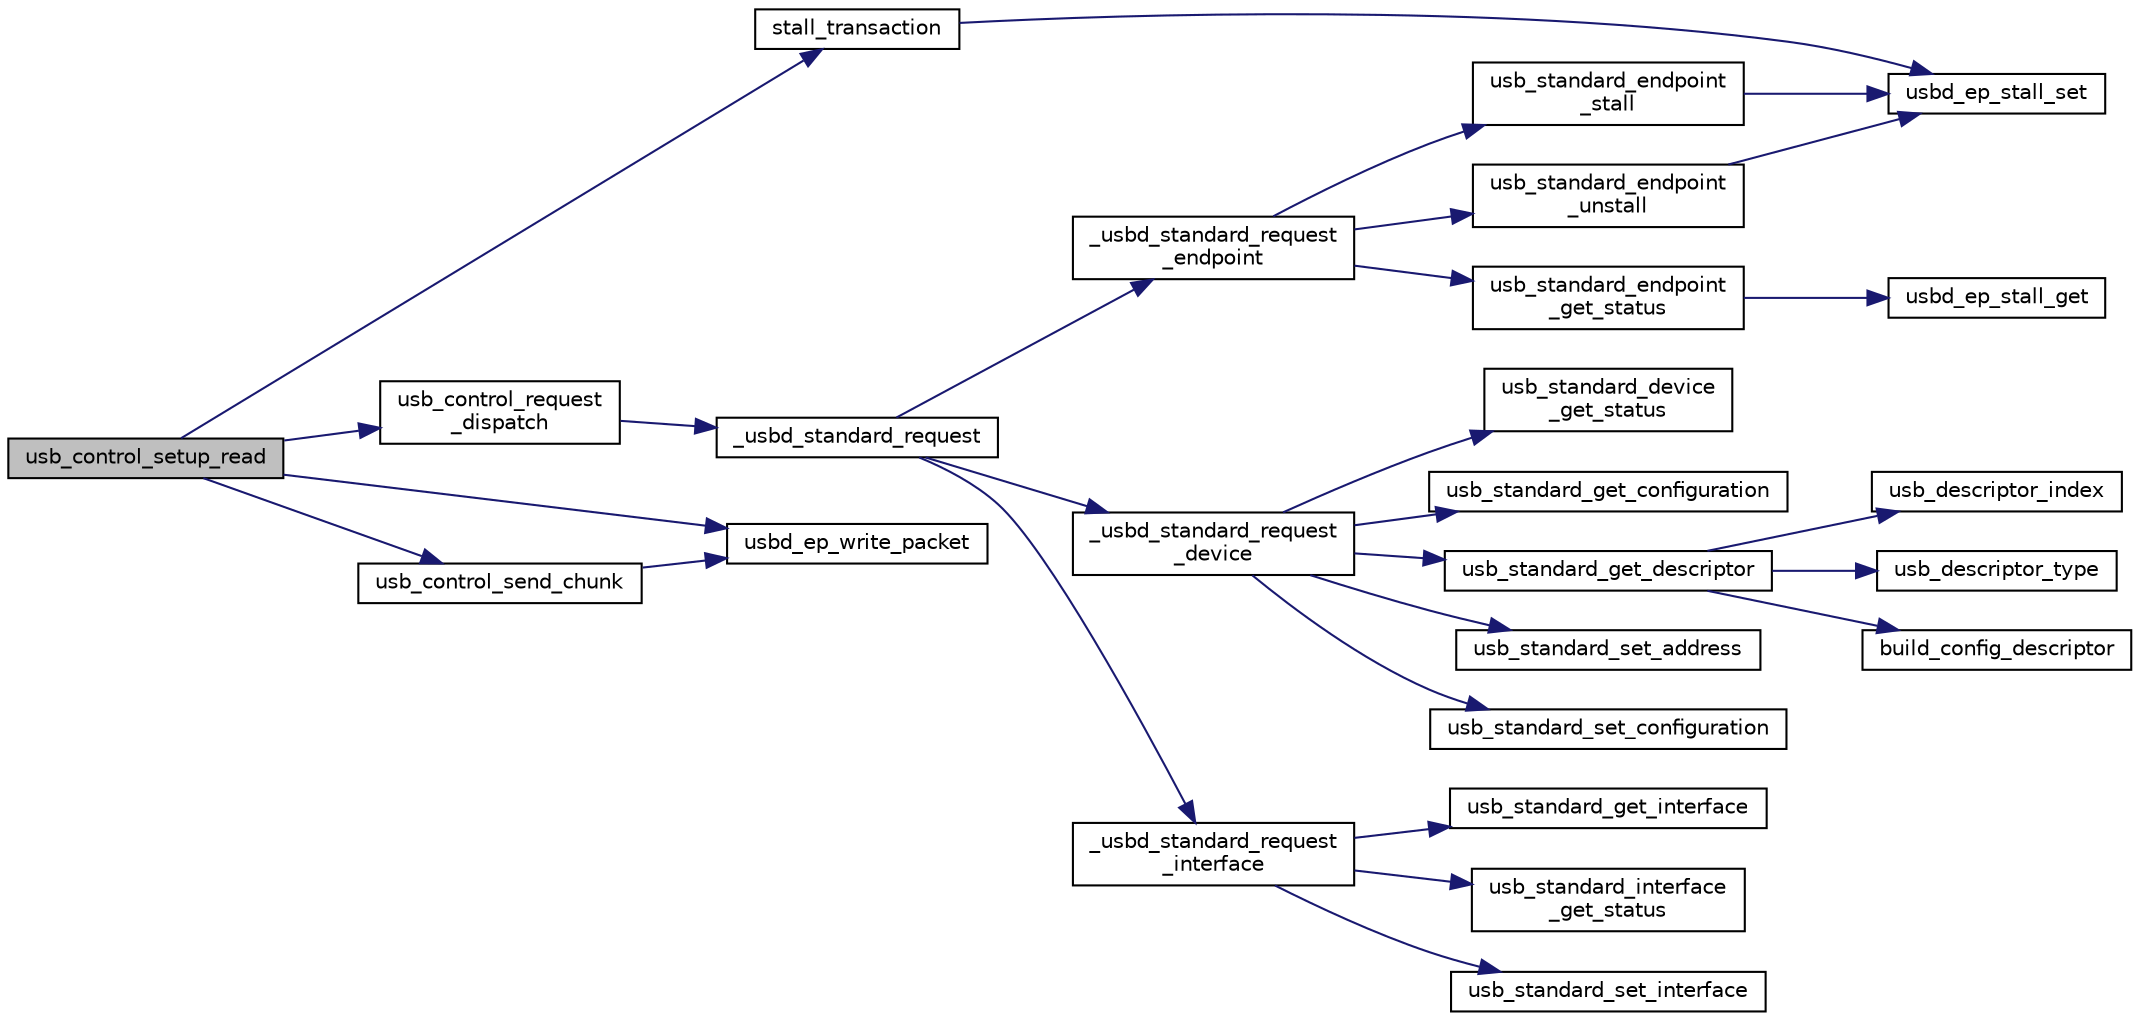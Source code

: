digraph "usb_control_setup_read"
{
  edge [fontname="Helvetica",fontsize="10",labelfontname="Helvetica",labelfontsize="10"];
  node [fontname="Helvetica",fontsize="10",shape=record];
  rankdir="LR";
  Node1 [label="usb_control_setup_read",height=0.2,width=0.4,color="black", fillcolor="grey75", style="filled", fontcolor="black"];
  Node1 -> Node2 [color="midnightblue",fontsize="10",style="solid",fontname="Helvetica"];
  Node2 [label="stall_transaction",height=0.2,width=0.4,color="black", fillcolor="white", style="filled",URL="$group__usb__control__file.html#gaf6f522923d66ffdea79fbbd4decc31d4"];
  Node2 -> Node3 [color="midnightblue",fontsize="10",style="solid",fontname="Helvetica"];
  Node3 [label="usbd_ep_stall_set",height=0.2,width=0.4,color="black", fillcolor="white", style="filled",URL="$group__usb__driver__defines.html#ga6d16be856512df298e40dfa31a216172"];
  Node1 -> Node4 [color="midnightblue",fontsize="10",style="solid",fontname="Helvetica"];
  Node4 [label="usb_control_request\l_dispatch",height=0.2,width=0.4,color="black", fillcolor="white", style="filled",URL="$group__usb__control__file.html#ga883123627c0bed716ec41d4d7f3c0a46"];
  Node4 -> Node5 [color="midnightblue",fontsize="10",style="solid",fontname="Helvetica"];
  Node5 [label="_usbd_standard_request",height=0.2,width=0.4,color="black", fillcolor="white", style="filled",URL="$usb__private_8h.html#a3347ca42a15acf3ae31d02126ba7d695"];
  Node5 -> Node6 [color="midnightblue",fontsize="10",style="solid",fontname="Helvetica"];
  Node6 [label="_usbd_standard_request\l_device",height=0.2,width=0.4,color="black", fillcolor="white", style="filled",URL="$usb__standard_8c.html#abd588664d0803d5bf7d4d263f34f2575"];
  Node6 -> Node7 [color="midnightblue",fontsize="10",style="solid",fontname="Helvetica"];
  Node7 [label="usb_standard_device\l_get_status",height=0.2,width=0.4,color="black", fillcolor="white", style="filled",URL="$group__usb__standard__file.html#ga2c512d44bd72a83d9b438859ab3ee352"];
  Node6 -> Node8 [color="midnightblue",fontsize="10",style="solid",fontname="Helvetica"];
  Node8 [label="usb_standard_get_configuration",height=0.2,width=0.4,color="black", fillcolor="white", style="filled",URL="$group__usb__standard__file.html#ga430326cdf658101dd4b02d52ebb0cf3c"];
  Node6 -> Node9 [color="midnightblue",fontsize="10",style="solid",fontname="Helvetica"];
  Node9 [label="usb_standard_get_descriptor",height=0.2,width=0.4,color="black", fillcolor="white", style="filled",URL="$group__usb__standard__file.html#gad9327961f96b6203ac232d69d53afcf6"];
  Node9 -> Node10 [color="midnightblue",fontsize="10",style="solid",fontname="Helvetica"];
  Node10 [label="usb_descriptor_index",height=0.2,width=0.4,color="black", fillcolor="white", style="filled",URL="$group__usb__standard__file.html#gaf52328d55b34702e49cb14ec9005ca19"];
  Node9 -> Node11 [color="midnightblue",fontsize="10",style="solid",fontname="Helvetica"];
  Node11 [label="usb_descriptor_type",height=0.2,width=0.4,color="black", fillcolor="white", style="filled",URL="$group__usb__standard__file.html#ga2df65bb0dcba3643cde420b3fdc08ff0"];
  Node9 -> Node12 [color="midnightblue",fontsize="10",style="solid",fontname="Helvetica"];
  Node12 [label="build_config_descriptor",height=0.2,width=0.4,color="black", fillcolor="white", style="filled",URL="$group__usb__standard__file.html#gaf8a21c66ec88535a258872791c468098"];
  Node6 -> Node13 [color="midnightblue",fontsize="10",style="solid",fontname="Helvetica"];
  Node13 [label="usb_standard_set_address",height=0.2,width=0.4,color="black", fillcolor="white", style="filled",URL="$group__usb__standard__file.html#ga2e39a66a58cc636b01e3d90cb70c7625"];
  Node6 -> Node14 [color="midnightblue",fontsize="10",style="solid",fontname="Helvetica"];
  Node14 [label="usb_standard_set_configuration",height=0.2,width=0.4,color="black", fillcolor="white", style="filled",URL="$group__usb__standard__file.html#ga11f2ca9802883c0ff1dc312799e7250d"];
  Node5 -> Node15 [color="midnightblue",fontsize="10",style="solid",fontname="Helvetica"];
  Node15 [label="_usbd_standard_request\l_endpoint",height=0.2,width=0.4,color="black", fillcolor="white", style="filled",URL="$usb__standard_8c.html#aed9aa74939234f607611928534d3b1b9"];
  Node15 -> Node16 [color="midnightblue",fontsize="10",style="solid",fontname="Helvetica"];
  Node16 [label="usb_standard_endpoint\l_get_status",height=0.2,width=0.4,color="black", fillcolor="white", style="filled",URL="$group__usb__standard__file.html#ga4cfdd2484f7002da2cc98eea1e6a69e9"];
  Node16 -> Node17 [color="midnightblue",fontsize="10",style="solid",fontname="Helvetica"];
  Node17 [label="usbd_ep_stall_get",height=0.2,width=0.4,color="black", fillcolor="white", style="filled",URL="$group__usb__driver__defines.html#ga396b34ccbe5bf6718417ef3ee0c3b788"];
  Node15 -> Node18 [color="midnightblue",fontsize="10",style="solid",fontname="Helvetica"];
  Node18 [label="usb_standard_endpoint\l_stall",height=0.2,width=0.4,color="black", fillcolor="white", style="filled",URL="$group__usb__standard__file.html#gad24d6daf25ffd5539979b9ea1648ec6f"];
  Node18 -> Node3 [color="midnightblue",fontsize="10",style="solid",fontname="Helvetica"];
  Node15 -> Node19 [color="midnightblue",fontsize="10",style="solid",fontname="Helvetica"];
  Node19 [label="usb_standard_endpoint\l_unstall",height=0.2,width=0.4,color="black", fillcolor="white", style="filled",URL="$group__usb__standard__file.html#ga9714d02e4367d72d66f7d71abe10a70f"];
  Node19 -> Node3 [color="midnightblue",fontsize="10",style="solid",fontname="Helvetica"];
  Node5 -> Node20 [color="midnightblue",fontsize="10",style="solid",fontname="Helvetica"];
  Node20 [label="_usbd_standard_request\l_interface",height=0.2,width=0.4,color="black", fillcolor="white", style="filled",URL="$usb__standard_8c.html#aec01ef6ed66dcc2b50cc969b8be8f419"];
  Node20 -> Node21 [color="midnightblue",fontsize="10",style="solid",fontname="Helvetica"];
  Node21 [label="usb_standard_get_interface",height=0.2,width=0.4,color="black", fillcolor="white", style="filled",URL="$group__usb__standard__file.html#ga22c09fa8b89c6d0cb46e290cfecdf33f"];
  Node20 -> Node22 [color="midnightblue",fontsize="10",style="solid",fontname="Helvetica"];
  Node22 [label="usb_standard_interface\l_get_status",height=0.2,width=0.4,color="black", fillcolor="white", style="filled",URL="$group__usb__standard__file.html#ga3af045144aef2572263f2ec0a2fdbef9"];
  Node20 -> Node23 [color="midnightblue",fontsize="10",style="solid",fontname="Helvetica"];
  Node23 [label="usb_standard_set_interface",height=0.2,width=0.4,color="black", fillcolor="white", style="filled",URL="$group__usb__standard__file.html#ga137aae06450b52a0c22f7ffa6fba5ba0"];
  Node1 -> Node24 [color="midnightblue",fontsize="10",style="solid",fontname="Helvetica"];
  Node24 [label="usb_control_send_chunk",height=0.2,width=0.4,color="black", fillcolor="white", style="filled",URL="$group__usb__control__file.html#ga46375610ee21a2c8ab4a06fe3bd70291"];
  Node24 -> Node25 [color="midnightblue",fontsize="10",style="solid",fontname="Helvetica"];
  Node25 [label="usbd_ep_write_packet",height=0.2,width=0.4,color="black", fillcolor="white", style="filled",URL="$group__usb__driver__defines.html#gaa5b245bdd9757cdc79d1fe721ebcf03f"];
  Node1 -> Node25 [color="midnightblue",fontsize="10",style="solid",fontname="Helvetica"];
}
